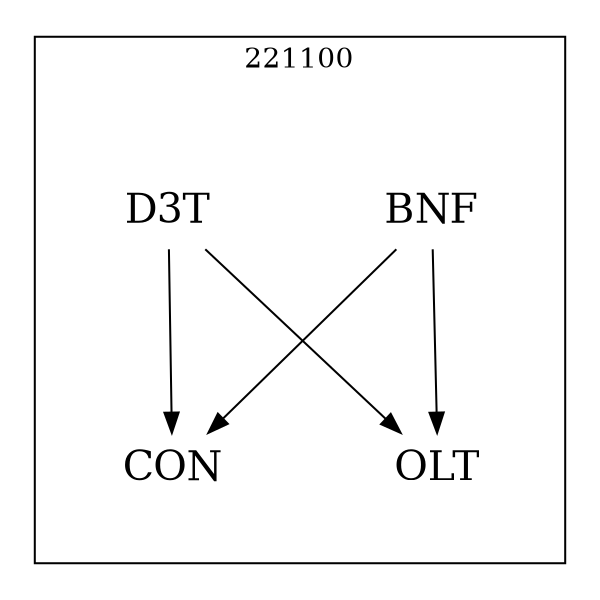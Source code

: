 strict digraph DAGS {
	size = "4,4!" ; ratio ="fill"; subgraph cluster_0{
			labeldoc = "t";
			label = "221100";node	[label= CON, shape = plaintext, fontsize=20] CON;node	[label= BNF, shape = plaintext, fontsize=20] BNF;node	[label= D3T, shape = plaintext, fontsize=20] D3T;node	[label= OLT, shape = plaintext, fontsize=20] OLT;
BNF->CON;
BNF->OLT;
D3T->CON;
D3T->OLT;
	}}